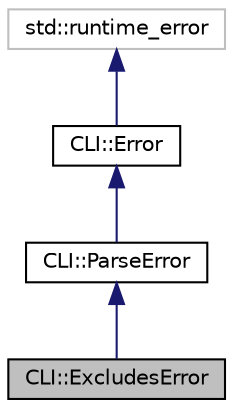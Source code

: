 digraph "CLI::ExcludesError"
{
  edge [fontname="Helvetica",fontsize="10",labelfontname="Helvetica",labelfontsize="10"];
  node [fontname="Helvetica",fontsize="10",shape=record];
  Node4 [label="CLI::ExcludesError",height=0.2,width=0.4,color="black", fillcolor="grey75", style="filled", fontcolor="black"];
  Node5 -> Node4 [dir="back",color="midnightblue",fontsize="10",style="solid",fontname="Helvetica"];
  Node5 [label="CLI::ParseError",height=0.2,width=0.4,color="black", fillcolor="white", style="filled",URL="$struct_c_l_i_1_1_parse_error.html",tooltip="Anything that can error in Parse. "];
  Node6 -> Node5 [dir="back",color="midnightblue",fontsize="10",style="solid",fontname="Helvetica"];
  Node6 [label="CLI::Error",height=0.2,width=0.4,color="black", fillcolor="white", style="filled",URL="$struct_c_l_i_1_1_error.html",tooltip="All errors derive from this one. "];
  Node7 -> Node6 [dir="back",color="midnightblue",fontsize="10",style="solid",fontname="Helvetica"];
  Node7 [label="std::runtime_error",height=0.2,width=0.4,color="grey75", fillcolor="white", style="filled"];
}
